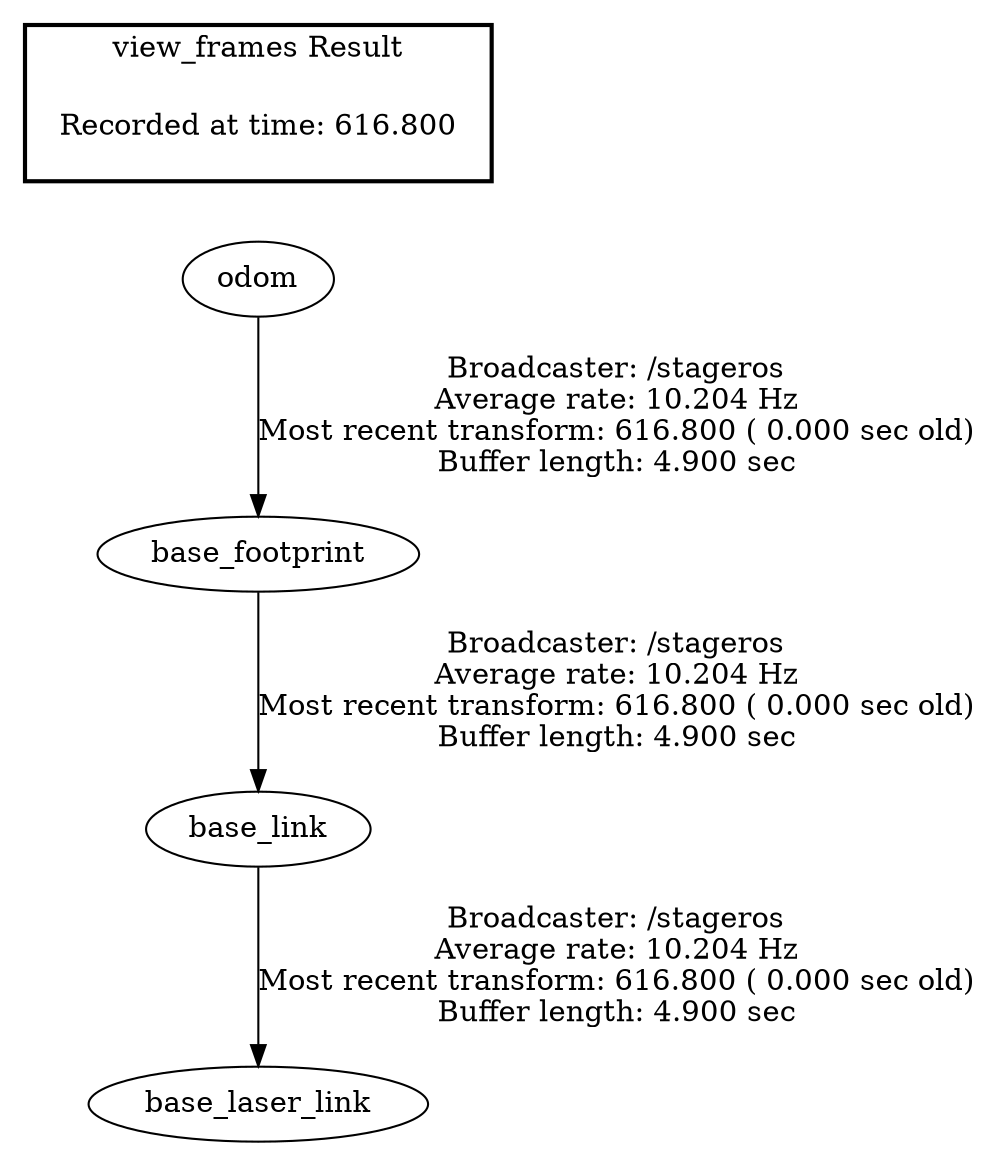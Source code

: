 digraph G {
"base_link" -> "base_laser_link"[label="Broadcaster: /stageros\nAverage rate: 10.204 Hz\nMost recent transform: 616.800 ( 0.000 sec old)\nBuffer length: 4.900 sec\n"];
"base_footprint" -> "base_link"[label="Broadcaster: /stageros\nAverage rate: 10.204 Hz\nMost recent transform: 616.800 ( 0.000 sec old)\nBuffer length: 4.900 sec\n"];
"odom" -> "base_footprint"[label="Broadcaster: /stageros\nAverage rate: 10.204 Hz\nMost recent transform: 616.800 ( 0.000 sec old)\nBuffer length: 4.900 sec\n"];
edge [style=invis];
 subgraph cluster_legend { style=bold; color=black; label ="view_frames Result";
"Recorded at time: 616.800"[ shape=plaintext ] ;
 }->"odom";
}